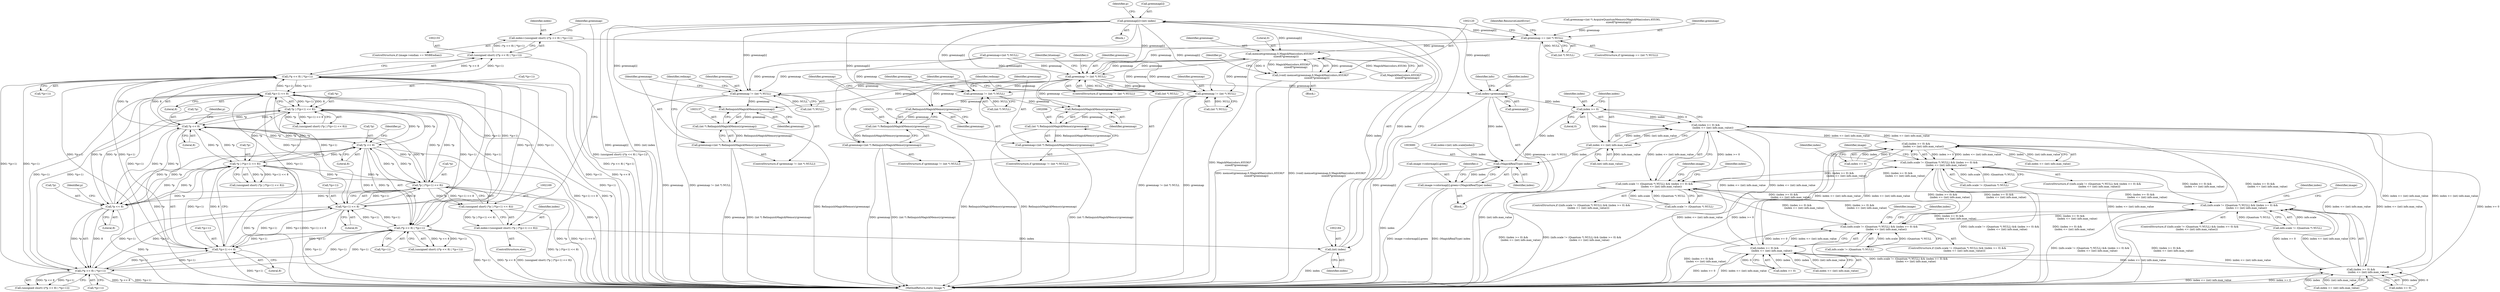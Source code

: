 digraph "0_ImageMagick_16916c8979c32765c542e216b31cee2671b7afe7@array" {
"1002179" [label="(Call,greenmap[i]=(int) index)"];
"1002183" [label="(Call,(int) index)"];
"1002152" [label="(Call,index=(unsigned short) ((*p << 8) | *(p+1)))"];
"1002154" [label="(Call,(unsigned short) ((*p << 8) | *(p+1)))"];
"1002156" [label="(Call,(*p << 8) | *(p+1))"];
"1002157" [label="(Call,*p << 8)"];
"1002032" [label="(Call,*p << 8)"];
"1002045" [label="(Call,*p | (*(p+1) << 8))"];
"1002170" [label="(Call,*p | (*(p+1) << 8))"];
"1002282" [label="(Call,*p << 8)"];
"1002295" [label="(Call,*p | (*(p+1) << 8))"];
"1002298" [label="(Call,*(p+1) << 8)"];
"1002173" [label="(Call,*(p+1) << 8)"];
"1002048" [label="(Call,*(p+1) << 8)"];
"1002281" [label="(Call,(*p << 8) | *(p+1))"];
"1002031" [label="(Call,(*p << 8) | *(p+1))"];
"1002166" [label="(Call,index=(unsigned short) (*p | (*(p+1) << 8)))"];
"1002168" [label="(Call,(unsigned short) (*p | (*(p+1) << 8)))"];
"1002088" [label="(Call,greenmap != (int *) NULL)"];
"1002097" [label="(Call,RelinquishMagickMemory(greenmap))"];
"1002095" [label="(Call,(int *) RelinquishMagickMemory(greenmap))"];
"1002093" [label="(Call,greenmap=(int *) RelinquishMagickMemory(greenmap))"];
"1002111" [label="(Call,greenmap == (int *) NULL)"];
"1002121" [label="(Call,memset(greenmap,0,MagickMax(colors,65536)*\n                sizeof(*greenmap)))"];
"1002119" [label="(Call,(void) memset(greenmap,0,MagickMax(colors,65536)*\n                sizeof(*greenmap)))"];
"1003129" [label="(Call,greenmap != (int *) NULL)"];
"1003138" [label="(Call,RelinquishMagickMemory(greenmap))"];
"1003136" [label="(Call,(int *) RelinquishMagickMemory(greenmap))"];
"1003134" [label="(Call,greenmap=(int *) RelinquishMagickMemory(greenmap))"];
"1003620" [label="(Call,greenmap != (int *) NULL)"];
"1003637" [label="(Call,index=greenmap[i])"];
"1003652" [label="(Call,index >= 0)"];
"1003651" [label="(Call,(index >= 0) &&\n                  (index <= (int) info.max_value))"];
"1003588" [label="(Call,(index >= 0) &&\n                  (index <= (int) info.max_value))"];
"1003580" [label="(Call,(info.scale != (Quantum *) NULL) && (index >= 0) &&\n                  (index <= (int) info.max_value))"];
"1003643" [label="(Call,(info.scale != (Quantum *) NULL) && (index >= 0) &&\n                  (index <= (int) info.max_value))"];
"1003706" [label="(Call,(info.scale != (Quantum *) NULL) && (index >= 0) &&\n                  (index <= (int) info.max_value))"];
"1003769" [label="(Call,(info.scale != (Quantum *) NULL) && (index >= 0) &&\n                  (index <= (int) info.max_value))"];
"1003714" [label="(Call,(index >= 0) &&\n                  (index <= (int) info.max_value))"];
"1003777" [label="(Call,(index >= 0) &&\n                  (index <= (int) info.max_value))"];
"1003655" [label="(Call,index <= (int) info.max_value)"];
"1003679" [label="(Call,(MagickRealType) index)"];
"1003671" [label="(Call,image->colormap[i].green=(MagickRealType) index)"];
"1004523" [label="(Call,greenmap != (int *) NULL)"];
"1004532" [label="(Call,RelinquishMagickMemory(greenmap))"];
"1004530" [label="(Call,(int *) RelinquishMagickMemory(greenmap))"];
"1004528" [label="(Call,greenmap=(int *) RelinquishMagickMemory(greenmap))"];
"1003639" [label="(Call,greenmap[i])"];
"1002031" [label="(Call,(*p << 8) | *(p+1))"];
"1002173" [label="(Call,*(p+1) << 8)"];
"1003637" [label="(Call,index=greenmap[i])"];
"1003768" [label="(ControlStructure,if ((info.scale != (Quantum *) NULL) && (index >= 0) &&\n                  (index <= (int) info.max_value)))"];
"1002046" [label="(Call,*p)"];
"1002158" [label="(Call,*p)"];
"1003715" [label="(Call,index >= 0)"];
"1002167" [label="(Identifier,index)"];
"1002048" [label="(Call,*(p+1) << 8)"];
"1003738" [label="(Identifier,image)"];
"1002094" [label="(Identifier,greenmap)"];
"1003621" [label="(Identifier,greenmap)"];
"1002090" [label="(Call,(int *) NULL)"];
"1002032" [label="(Call,*p << 8)"];
"1002066" [label="(Block,)"];
"1003652" [label="(Call,index >= 0)"];
"1004530" [label="(Call,(int *) RelinquishMagickMemory(greenmap))"];
"1002179" [label="(Call,greenmap[i]=(int) index)"];
"1002170" [label="(Call,*p | (*(p+1) << 8))"];
"1002119" [label="(Call,(void) memset(greenmap,0,MagickMax(colors,65536)*\n                sizeof(*greenmap)))"];
"1003679" [label="(Call,(MagickRealType) index)"];
"1003675" [label="(Identifier,image)"];
"1002288" [label="(Identifier,p)"];
"1004524" [label="(Identifier,greenmap)"];
"1002087" [label="(ControlStructure,if (greenmap != (int *) NULL))"];
"1003135" [label="(Identifier,greenmap)"];
"1003139" [label="(Identifier,greenmap)"];
"1002132" [label="(Identifier,p)"];
"1004528" [label="(Call,greenmap=(int *) RelinquishMagickMemory(greenmap))"];
"1002187" [label="(Identifier,p)"];
"1003622" [label="(Call,(int *) NULL)"];
"1003726" [label="(Identifier,index)"];
"1003619" [label="(ControlStructure,if (greenmap != (int *) NULL))"];
"1003707" [label="(Call,info.scale != (Quantum *) NULL)"];
"1003581" [label="(Call,info.scale != (Quantum *) NULL)"];
"1004532" [label="(Call,RelinquishMagickMemory(greenmap))"];
"1002153" [label="(Identifier,index)"];
"1003600" [label="(Identifier,index)"];
"1003714" [label="(Call,(index >= 0) &&\n                  (index <= (int) info.max_value))"];
"1002157" [label="(Call,*p << 8)"];
"1002045" [label="(Call,*p | (*(p+1) << 8))"];
"1002099" [label="(Call,greenmap=(int *) AcquireQuantumMemory(MagickMax(colors,65536),\n                sizeof(*greenmap)))"];
"1002296" [label="(Call,*p)"];
"1003672" [label="(Call,image->colormap[i].green)"];
"1002283" [label="(Call,*p)"];
"1002088" [label="(Call,greenmap != (int *) NULL)"];
"1002029" [label="(Call,(unsigned short) ((*p << 8) | *(p+1)))"];
"1002123" [label="(Literal,0)"];
"1003627" [label="(Identifier,i)"];
"1003671" [label="(Call,image->colormap[i].green=(MagickRealType) index)"];
"1002293" [label="(Call,(unsigned short) (*p | (*(p+1) << 8)))"];
"1002121" [label="(Call,memset(greenmap,0,MagickMax(colors,65536)*\n                sizeof(*greenmap)))"];
"1003130" [label="(Identifier,greenmap)"];
"1002185" [label="(Identifier,index)"];
"1002285" [label="(Literal,8)"];
"1003589" [label="(Call,index >= 0)"];
"1003663" [label="(Identifier,index)"];
"1003801" [label="(Identifier,image)"];
"1003646" [label="(Identifier,info)"];
"1002156" [label="(Call,(*p << 8) | *(p+1))"];
"1003579" [label="(ControlStructure,if ((info.scale != (Quantum *) NULL) && (index >= 0) &&\n                  (index <= (int) info.max_value)))"];
"1004522" [label="(ControlStructure,if (greenmap != (int *) NULL))"];
"1003142" [label="(Identifier,redmap)"];
"1002053" [label="(Literal,8)"];
"1002154" [label="(Call,(unsigned short) ((*p << 8) | *(p+1)))"];
"1003592" [label="(Call,index <= (int) info.max_value)"];
"1003128" [label="(ControlStructure,if (greenmap != (int *) NULL))"];
"1002146" [label="(ControlStructure,if (image->endian == MSBEndian))"];
"1002122" [label="(Identifier,greenmap)"];
"1002033" [label="(Call,*p)"];
"1002165" [label="(ControlStructure,else)"];
"1003138" [label="(Call,RelinquishMagickMemory(greenmap))"];
"1003134" [label="(Call,greenmap=(int *) RelinquishMagickMemory(greenmap))"];
"1002183" [label="(Call,(int) index)"];
"1002295" [label="(Call,*p | (*(p+1) << 8))"];
"1002168" [label="(Call,(unsigned short) (*p | (*(p+1) << 8)))"];
"1003681" [label="(Identifier,index)"];
"1002097" [label="(Call,RelinquishMagickMemory(greenmap))"];
"1003657" [label="(Call,(int) info.max_value)"];
"1002178" [label="(Literal,8)"];
"1002161" [label="(Call,*(p+1))"];
"1003789" [label="(Identifier,index)"];
"1003638" [label="(Identifier,index)"];
"1003642" [label="(ControlStructure,if ((info.scale != (Quantum *) NULL) && (index >= 0) &&\n                  (index <= (int) info.max_value)))"];
"1003781" [label="(Call,index <= (int) info.max_value)"];
"1002095" [label="(Call,(int *) RelinquishMagickMemory(greenmap))"];
"1003654" [label="(Literal,0)"];
"1003651" [label="(Call,(index >= 0) &&\n                  (index <= (int) info.max_value))"];
"1002036" [label="(Call,*(p+1))"];
"1002093" [label="(Call,greenmap=(int *) RelinquishMagickMemory(greenmap))"];
"1002035" [label="(Literal,8)"];
"1000538" [label="(Call,greenmap=(int *) NULL)"];
"1002145" [label="(Block,)"];
"1003131" [label="(Call,(int *) NULL)"];
"1002152" [label="(Call,index=(unsigned short) ((*p << 8) | *(p+1)))"];
"1003706" [label="(Call,(info.scale != (Quantum *) NULL) && (index >= 0) &&\n                  (index <= (int) info.max_value))"];
"1002303" [label="(Literal,8)"];
"1002298" [label="(Call,*(p+1) << 8)"];
"1002279" [label="(Call,(unsigned short) ((*p << 8) | *(p+1)))"];
"1003705" [label="(ControlStructure,if ((info.scale != (Quantum *) NULL) && (index >= 0) &&\n                  (index <= (int) info.max_value)))"];
"1002181" [label="(Identifier,greenmap)"];
"1002043" [label="(Call,(unsigned short) (*p | (*(p+1) << 8)))"];
"1003777" [label="(Call,(index >= 0) &&\n                  (index <= (int) info.max_value))"];
"1002286" [label="(Call,*(p+1))"];
"1002174" [label="(Call,*(p+1))"];
"1003636" [label="(Block,)"];
"1002100" [label="(Identifier,greenmap)"];
"1002110" [label="(ControlStructure,if (greenmap == (int *) NULL))"];
"1002163" [label="(Identifier,p)"];
"1003643" [label="(Call,(info.scale != (Quantum *) NULL) && (index >= 0) &&\n                  (index <= (int) info.max_value))"];
"1003580" [label="(Call,(info.scale != (Quantum *) NULL) && (index >= 0) &&\n                  (index <= (int) info.max_value))"];
"1002098" [label="(Identifier,greenmap)"];
"1002112" [label="(Identifier,greenmap)"];
"1003655" [label="(Call,index <= (int) info.max_value)"];
"1003769" [label="(Call,(info.scale != (Quantum *) NULL) && (index >= 0) &&\n                  (index <= (int) info.max_value))"];
"1003778" [label="(Call,index >= 0)"];
"1003656" [label="(Identifier,index)"];
"1004523" [label="(Call,greenmap != (int *) NULL)"];
"1002166" [label="(Call,index=(unsigned short) (*p | (*(p+1) << 8)))"];
"1003662" [label="(Call,index=(int) info.scale[index])"];
"1002111" [label="(Call,greenmap == (int *) NULL)"];
"1002049" [label="(Call,*(p+1))"];
"1003684" [label="(Identifier,bluemap)"];
"1004533" [label="(Identifier,greenmap)"];
"1003635" [label="(Identifier,i)"];
"1003129" [label="(Call,greenmap != (int *) NULL)"];
"1002038" [label="(Identifier,p)"];
"1002124" [label="(Call,MagickMax(colors,65536)*\n                sizeof(*greenmap))"];
"1004525" [label="(Call,(int *) NULL)"];
"1002117" [label="(Identifier,ResourceLimitError)"];
"1002281" [label="(Call,(*p << 8) | *(p+1))"];
"1004529" [label="(Identifier,greenmap)"];
"1003612" [label="(Identifier,image)"];
"1002160" [label="(Literal,8)"];
"1002171" [label="(Call,*p)"];
"1004568" [label="(MethodReturn,static Image *)"];
"1002180" [label="(Call,greenmap[i])"];
"1003136" [label="(Call,(int *) RelinquishMagickMemory(greenmap))"];
"1002089" [label="(Identifier,greenmap)"];
"1002113" [label="(Call,(int *) NULL)"];
"1002299" [label="(Call,*(p+1))"];
"1002282" [label="(Call,*p << 8)"];
"1003644" [label="(Call,info.scale != (Quantum *) NULL)"];
"1003653" [label="(Identifier,index)"];
"1003588" [label="(Call,(index >= 0) &&\n                  (index <= (int) info.max_value))"];
"1003718" [label="(Call,index <= (int) info.max_value)"];
"1004536" [label="(Identifier,redmap)"];
"1003620" [label="(Call,greenmap != (int *) NULL)"];
"1003770" [label="(Call,info.scale != (Quantum *) NULL)"];
"1002179" -> "1002145"  [label="AST: "];
"1002179" -> "1002183"  [label="CFG: "];
"1002180" -> "1002179"  [label="AST: "];
"1002183" -> "1002179"  [label="AST: "];
"1002187" -> "1002179"  [label="CFG: "];
"1002179" -> "1004568"  [label="DDG: (int) index"];
"1002179" -> "1004568"  [label="DDG: greenmap[i]"];
"1002179" -> "1002088"  [label="DDG: greenmap[i]"];
"1002179" -> "1002097"  [label="DDG: greenmap[i]"];
"1002179" -> "1002111"  [label="DDG: greenmap[i]"];
"1002179" -> "1002121"  [label="DDG: greenmap[i]"];
"1002183" -> "1002179"  [label="DDG: index"];
"1002179" -> "1003129"  [label="DDG: greenmap[i]"];
"1002179" -> "1003138"  [label="DDG: greenmap[i]"];
"1002179" -> "1003620"  [label="DDG: greenmap[i]"];
"1002179" -> "1003637"  [label="DDG: greenmap[i]"];
"1002179" -> "1004523"  [label="DDG: greenmap[i]"];
"1002179" -> "1004532"  [label="DDG: greenmap[i]"];
"1002183" -> "1002185"  [label="CFG: "];
"1002184" -> "1002183"  [label="AST: "];
"1002185" -> "1002183"  [label="AST: "];
"1002183" -> "1004568"  [label="DDG: index"];
"1002152" -> "1002183"  [label="DDG: index"];
"1002166" -> "1002183"  [label="DDG: index"];
"1002152" -> "1002146"  [label="AST: "];
"1002152" -> "1002154"  [label="CFG: "];
"1002153" -> "1002152"  [label="AST: "];
"1002154" -> "1002152"  [label="AST: "];
"1002181" -> "1002152"  [label="CFG: "];
"1002152" -> "1004568"  [label="DDG: (unsigned short) ((*p << 8) | *(p+1))"];
"1002154" -> "1002152"  [label="DDG: (*p << 8) | *(p+1)"];
"1002154" -> "1002156"  [label="CFG: "];
"1002155" -> "1002154"  [label="AST: "];
"1002156" -> "1002154"  [label="AST: "];
"1002154" -> "1004568"  [label="DDG: (*p << 8) | *(p+1)"];
"1002156" -> "1002154"  [label="DDG: *p << 8"];
"1002156" -> "1002154"  [label="DDG: *(p+1)"];
"1002156" -> "1002161"  [label="CFG: "];
"1002157" -> "1002156"  [label="AST: "];
"1002161" -> "1002156"  [label="AST: "];
"1002156" -> "1004568"  [label="DDG: *p << 8"];
"1002156" -> "1004568"  [label="DDG: *(p+1)"];
"1002156" -> "1002031"  [label="DDG: *(p+1)"];
"1002156" -> "1002048"  [label="DDG: *(p+1)"];
"1002157" -> "1002156"  [label="DDG: *p"];
"1002157" -> "1002156"  [label="DDG: 8"];
"1002173" -> "1002156"  [label="DDG: *(p+1)"];
"1002048" -> "1002156"  [label="DDG: *(p+1)"];
"1002281" -> "1002156"  [label="DDG: *(p+1)"];
"1002031" -> "1002156"  [label="DDG: *(p+1)"];
"1002298" -> "1002156"  [label="DDG: *(p+1)"];
"1002156" -> "1002173"  [label="DDG: *(p+1)"];
"1002156" -> "1002281"  [label="DDG: *(p+1)"];
"1002156" -> "1002298"  [label="DDG: *(p+1)"];
"1002157" -> "1002160"  [label="CFG: "];
"1002158" -> "1002157"  [label="AST: "];
"1002160" -> "1002157"  [label="AST: "];
"1002163" -> "1002157"  [label="CFG: "];
"1002157" -> "1004568"  [label="DDG: *p"];
"1002157" -> "1002032"  [label="DDG: *p"];
"1002157" -> "1002045"  [label="DDG: *p"];
"1002032" -> "1002157"  [label="DDG: *p"];
"1002045" -> "1002157"  [label="DDG: *p"];
"1002170" -> "1002157"  [label="DDG: *p"];
"1002282" -> "1002157"  [label="DDG: *p"];
"1002295" -> "1002157"  [label="DDG: *p"];
"1002157" -> "1002170"  [label="DDG: *p"];
"1002157" -> "1002282"  [label="DDG: *p"];
"1002157" -> "1002295"  [label="DDG: *p"];
"1002032" -> "1002031"  [label="AST: "];
"1002032" -> "1002035"  [label="CFG: "];
"1002033" -> "1002032"  [label="AST: "];
"1002035" -> "1002032"  [label="AST: "];
"1002038" -> "1002032"  [label="CFG: "];
"1002032" -> "1004568"  [label="DDG: *p"];
"1002032" -> "1002031"  [label="DDG: *p"];
"1002032" -> "1002031"  [label="DDG: 8"];
"1002045" -> "1002032"  [label="DDG: *p"];
"1002170" -> "1002032"  [label="DDG: *p"];
"1002282" -> "1002032"  [label="DDG: *p"];
"1002295" -> "1002032"  [label="DDG: *p"];
"1002032" -> "1002045"  [label="DDG: *p"];
"1002032" -> "1002170"  [label="DDG: *p"];
"1002032" -> "1002282"  [label="DDG: *p"];
"1002032" -> "1002295"  [label="DDG: *p"];
"1002045" -> "1002043"  [label="AST: "];
"1002045" -> "1002048"  [label="CFG: "];
"1002046" -> "1002045"  [label="AST: "];
"1002048" -> "1002045"  [label="AST: "];
"1002043" -> "1002045"  [label="CFG: "];
"1002045" -> "1004568"  [label="DDG: *p"];
"1002045" -> "1004568"  [label="DDG: *(p+1) << 8"];
"1002045" -> "1002043"  [label="DDG: *p"];
"1002045" -> "1002043"  [label="DDG: *(p+1) << 8"];
"1002170" -> "1002045"  [label="DDG: *p"];
"1002282" -> "1002045"  [label="DDG: *p"];
"1002295" -> "1002045"  [label="DDG: *p"];
"1002048" -> "1002045"  [label="DDG: *(p+1)"];
"1002048" -> "1002045"  [label="DDG: 8"];
"1002045" -> "1002170"  [label="DDG: *p"];
"1002045" -> "1002282"  [label="DDG: *p"];
"1002045" -> "1002295"  [label="DDG: *p"];
"1002170" -> "1002168"  [label="AST: "];
"1002170" -> "1002173"  [label="CFG: "];
"1002171" -> "1002170"  [label="AST: "];
"1002173" -> "1002170"  [label="AST: "];
"1002168" -> "1002170"  [label="CFG: "];
"1002170" -> "1004568"  [label="DDG: *p"];
"1002170" -> "1004568"  [label="DDG: *(p+1) << 8"];
"1002170" -> "1002168"  [label="DDG: *p"];
"1002170" -> "1002168"  [label="DDG: *(p+1) << 8"];
"1002282" -> "1002170"  [label="DDG: *p"];
"1002295" -> "1002170"  [label="DDG: *p"];
"1002173" -> "1002170"  [label="DDG: *(p+1)"];
"1002173" -> "1002170"  [label="DDG: 8"];
"1002170" -> "1002282"  [label="DDG: *p"];
"1002170" -> "1002295"  [label="DDG: *p"];
"1002282" -> "1002281"  [label="AST: "];
"1002282" -> "1002285"  [label="CFG: "];
"1002283" -> "1002282"  [label="AST: "];
"1002285" -> "1002282"  [label="AST: "];
"1002288" -> "1002282"  [label="CFG: "];
"1002282" -> "1004568"  [label="DDG: *p"];
"1002282" -> "1002281"  [label="DDG: *p"];
"1002282" -> "1002281"  [label="DDG: 8"];
"1002295" -> "1002282"  [label="DDG: *p"];
"1002282" -> "1002295"  [label="DDG: *p"];
"1002295" -> "1002293"  [label="AST: "];
"1002295" -> "1002298"  [label="CFG: "];
"1002296" -> "1002295"  [label="AST: "];
"1002298" -> "1002295"  [label="AST: "];
"1002293" -> "1002295"  [label="CFG: "];
"1002295" -> "1004568"  [label="DDG: *(p+1) << 8"];
"1002295" -> "1004568"  [label="DDG: *p"];
"1002295" -> "1002293"  [label="DDG: *p"];
"1002295" -> "1002293"  [label="DDG: *(p+1) << 8"];
"1002298" -> "1002295"  [label="DDG: *(p+1)"];
"1002298" -> "1002295"  [label="DDG: 8"];
"1002298" -> "1002303"  [label="CFG: "];
"1002299" -> "1002298"  [label="AST: "];
"1002303" -> "1002298"  [label="AST: "];
"1002298" -> "1004568"  [label="DDG: *(p+1)"];
"1002298" -> "1002031"  [label="DDG: *(p+1)"];
"1002298" -> "1002048"  [label="DDG: *(p+1)"];
"1002298" -> "1002173"  [label="DDG: *(p+1)"];
"1002298" -> "1002281"  [label="DDG: *(p+1)"];
"1002173" -> "1002298"  [label="DDG: *(p+1)"];
"1002048" -> "1002298"  [label="DDG: *(p+1)"];
"1002281" -> "1002298"  [label="DDG: *(p+1)"];
"1002031" -> "1002298"  [label="DDG: *(p+1)"];
"1002173" -> "1002178"  [label="CFG: "];
"1002174" -> "1002173"  [label="AST: "];
"1002178" -> "1002173"  [label="AST: "];
"1002173" -> "1004568"  [label="DDG: *(p+1)"];
"1002173" -> "1002031"  [label="DDG: *(p+1)"];
"1002173" -> "1002048"  [label="DDG: *(p+1)"];
"1002048" -> "1002173"  [label="DDG: *(p+1)"];
"1002281" -> "1002173"  [label="DDG: *(p+1)"];
"1002031" -> "1002173"  [label="DDG: *(p+1)"];
"1002173" -> "1002281"  [label="DDG: *(p+1)"];
"1002048" -> "1002053"  [label="CFG: "];
"1002049" -> "1002048"  [label="AST: "];
"1002053" -> "1002048"  [label="AST: "];
"1002048" -> "1004568"  [label="DDG: *(p+1)"];
"1002048" -> "1002031"  [label="DDG: *(p+1)"];
"1002281" -> "1002048"  [label="DDG: *(p+1)"];
"1002031" -> "1002048"  [label="DDG: *(p+1)"];
"1002048" -> "1002281"  [label="DDG: *(p+1)"];
"1002281" -> "1002279"  [label="AST: "];
"1002281" -> "1002286"  [label="CFG: "];
"1002286" -> "1002281"  [label="AST: "];
"1002279" -> "1002281"  [label="CFG: "];
"1002281" -> "1004568"  [label="DDG: *(p+1)"];
"1002281" -> "1004568"  [label="DDG: *p << 8"];
"1002281" -> "1002031"  [label="DDG: *(p+1)"];
"1002281" -> "1002279"  [label="DDG: *p << 8"];
"1002281" -> "1002279"  [label="DDG: *(p+1)"];
"1002031" -> "1002281"  [label="DDG: *(p+1)"];
"1002031" -> "1002029"  [label="AST: "];
"1002031" -> "1002036"  [label="CFG: "];
"1002036" -> "1002031"  [label="AST: "];
"1002029" -> "1002031"  [label="CFG: "];
"1002031" -> "1004568"  [label="DDG: *p << 8"];
"1002031" -> "1004568"  [label="DDG: *(p+1)"];
"1002031" -> "1002029"  [label="DDG: *p << 8"];
"1002031" -> "1002029"  [label="DDG: *(p+1)"];
"1002166" -> "1002165"  [label="AST: "];
"1002166" -> "1002168"  [label="CFG: "];
"1002167" -> "1002166"  [label="AST: "];
"1002168" -> "1002166"  [label="AST: "];
"1002181" -> "1002166"  [label="CFG: "];
"1002166" -> "1004568"  [label="DDG: (unsigned short) (*p | (*(p+1) << 8))"];
"1002168" -> "1002166"  [label="DDG: *p | (*(p+1) << 8)"];
"1002169" -> "1002168"  [label="AST: "];
"1002168" -> "1004568"  [label="DDG: *p | (*(p+1) << 8)"];
"1002088" -> "1002087"  [label="AST: "];
"1002088" -> "1002090"  [label="CFG: "];
"1002089" -> "1002088"  [label="AST: "];
"1002090" -> "1002088"  [label="AST: "];
"1002094" -> "1002088"  [label="CFG: "];
"1002100" -> "1002088"  [label="CFG: "];
"1000538" -> "1002088"  [label="DDG: greenmap"];
"1002121" -> "1002088"  [label="DDG: greenmap"];
"1003620" -> "1002088"  [label="DDG: greenmap"];
"1002090" -> "1002088"  [label="DDG: NULL"];
"1002088" -> "1002097"  [label="DDG: greenmap"];
"1002097" -> "1002095"  [label="AST: "];
"1002097" -> "1002098"  [label="CFG: "];
"1002098" -> "1002097"  [label="AST: "];
"1002095" -> "1002097"  [label="CFG: "];
"1002097" -> "1002095"  [label="DDG: greenmap"];
"1003620" -> "1002097"  [label="DDG: greenmap"];
"1002095" -> "1002093"  [label="AST: "];
"1002096" -> "1002095"  [label="AST: "];
"1002093" -> "1002095"  [label="CFG: "];
"1002095" -> "1004568"  [label="DDG: RelinquishMagickMemory(greenmap)"];
"1002095" -> "1002093"  [label="DDG: RelinquishMagickMemory(greenmap)"];
"1002093" -> "1002087"  [label="AST: "];
"1002094" -> "1002093"  [label="AST: "];
"1002100" -> "1002093"  [label="CFG: "];
"1002093" -> "1004568"  [label="DDG: (int *) RelinquishMagickMemory(greenmap)"];
"1002111" -> "1002110"  [label="AST: "];
"1002111" -> "1002113"  [label="CFG: "];
"1002112" -> "1002111"  [label="AST: "];
"1002113" -> "1002111"  [label="AST: "];
"1002117" -> "1002111"  [label="CFG: "];
"1002120" -> "1002111"  [label="CFG: "];
"1002111" -> "1004568"  [label="DDG: greenmap == (int *) NULL"];
"1002099" -> "1002111"  [label="DDG: greenmap"];
"1003620" -> "1002111"  [label="DDG: greenmap"];
"1002113" -> "1002111"  [label="DDG: NULL"];
"1002111" -> "1002121"  [label="DDG: greenmap"];
"1002121" -> "1002119"  [label="AST: "];
"1002121" -> "1002124"  [label="CFG: "];
"1002122" -> "1002121"  [label="AST: "];
"1002123" -> "1002121"  [label="AST: "];
"1002124" -> "1002121"  [label="AST: "];
"1002119" -> "1002121"  [label="CFG: "];
"1002121" -> "1004568"  [label="DDG: MagickMax(colors,65536)*\n                sizeof(*greenmap)"];
"1002121" -> "1002119"  [label="DDG: greenmap"];
"1002121" -> "1002119"  [label="DDG: 0"];
"1002121" -> "1002119"  [label="DDG: MagickMax(colors,65536)*\n                sizeof(*greenmap)"];
"1003620" -> "1002121"  [label="DDG: greenmap"];
"1002124" -> "1002121"  [label="DDG: MagickMax(colors,65536)"];
"1002121" -> "1003129"  [label="DDG: greenmap"];
"1002121" -> "1003620"  [label="DDG: greenmap"];
"1002121" -> "1004523"  [label="DDG: greenmap"];
"1002119" -> "1002066"  [label="AST: "];
"1002120" -> "1002119"  [label="AST: "];
"1002132" -> "1002119"  [label="CFG: "];
"1002119" -> "1004568"  [label="DDG: memset(greenmap,0,MagickMax(colors,65536)*\n                sizeof(*greenmap))"];
"1002119" -> "1004568"  [label="DDG: (void) memset(greenmap,0,MagickMax(colors,65536)*\n                sizeof(*greenmap))"];
"1003129" -> "1003128"  [label="AST: "];
"1003129" -> "1003131"  [label="CFG: "];
"1003130" -> "1003129"  [label="AST: "];
"1003131" -> "1003129"  [label="AST: "];
"1003135" -> "1003129"  [label="CFG: "];
"1003142" -> "1003129"  [label="CFG: "];
"1003129" -> "1004568"  [label="DDG: greenmap"];
"1003129" -> "1004568"  [label="DDG: greenmap != (int *) NULL"];
"1000538" -> "1003129"  [label="DDG: greenmap"];
"1003620" -> "1003129"  [label="DDG: greenmap"];
"1003131" -> "1003129"  [label="DDG: NULL"];
"1003129" -> "1003138"  [label="DDG: greenmap"];
"1003138" -> "1003136"  [label="AST: "];
"1003138" -> "1003139"  [label="CFG: "];
"1003139" -> "1003138"  [label="AST: "];
"1003136" -> "1003138"  [label="CFG: "];
"1003138" -> "1003136"  [label="DDG: greenmap"];
"1003620" -> "1003138"  [label="DDG: greenmap"];
"1003136" -> "1003134"  [label="AST: "];
"1003137" -> "1003136"  [label="AST: "];
"1003134" -> "1003136"  [label="CFG: "];
"1003136" -> "1004568"  [label="DDG: RelinquishMagickMemory(greenmap)"];
"1003136" -> "1003134"  [label="DDG: RelinquishMagickMemory(greenmap)"];
"1003134" -> "1003128"  [label="AST: "];
"1003135" -> "1003134"  [label="AST: "];
"1003142" -> "1003134"  [label="CFG: "];
"1003134" -> "1004568"  [label="DDG: (int *) RelinquishMagickMemory(greenmap)"];
"1003134" -> "1004568"  [label="DDG: greenmap"];
"1003620" -> "1003619"  [label="AST: "];
"1003620" -> "1003622"  [label="CFG: "];
"1003621" -> "1003620"  [label="AST: "];
"1003622" -> "1003620"  [label="AST: "];
"1003627" -> "1003620"  [label="CFG: "];
"1003684" -> "1003620"  [label="CFG: "];
"1000538" -> "1003620"  [label="DDG: greenmap"];
"1003622" -> "1003620"  [label="DDG: NULL"];
"1003620" -> "1003637"  [label="DDG: greenmap"];
"1003620" -> "1004523"  [label="DDG: greenmap"];
"1003620" -> "1004532"  [label="DDG: greenmap"];
"1003637" -> "1003636"  [label="AST: "];
"1003637" -> "1003639"  [label="CFG: "];
"1003638" -> "1003637"  [label="AST: "];
"1003639" -> "1003637"  [label="AST: "];
"1003646" -> "1003637"  [label="CFG: "];
"1003637" -> "1004568"  [label="DDG: greenmap[i]"];
"1003637" -> "1003652"  [label="DDG: index"];
"1003637" -> "1003679"  [label="DDG: index"];
"1003652" -> "1003651"  [label="AST: "];
"1003652" -> "1003654"  [label="CFG: "];
"1003653" -> "1003652"  [label="AST: "];
"1003654" -> "1003652"  [label="AST: "];
"1003656" -> "1003652"  [label="CFG: "];
"1003651" -> "1003652"  [label="CFG: "];
"1003652" -> "1003651"  [label="DDG: index"];
"1003652" -> "1003651"  [label="DDG: 0"];
"1003652" -> "1003655"  [label="DDG: index"];
"1003652" -> "1003679"  [label="DDG: index"];
"1003651" -> "1003643"  [label="AST: "];
"1003651" -> "1003655"  [label="CFG: "];
"1003655" -> "1003651"  [label="AST: "];
"1003643" -> "1003651"  [label="CFG: "];
"1003651" -> "1004568"  [label="DDG: index >= 0"];
"1003651" -> "1004568"  [label="DDG: index <= (int) info.max_value"];
"1003651" -> "1003588"  [label="DDG: index <= (int) info.max_value"];
"1003651" -> "1003643"  [label="DDG: index >= 0"];
"1003651" -> "1003643"  [label="DDG: index <= (int) info.max_value"];
"1003655" -> "1003651"  [label="DDG: index"];
"1003655" -> "1003651"  [label="DDG: (int) info.max_value"];
"1003588" -> "1003651"  [label="DDG: index <= (int) info.max_value"];
"1003777" -> "1003651"  [label="DDG: index <= (int) info.max_value"];
"1003714" -> "1003651"  [label="DDG: index <= (int) info.max_value"];
"1003651" -> "1003714"  [label="DDG: index <= (int) info.max_value"];
"1003651" -> "1003777"  [label="DDG: index <= (int) info.max_value"];
"1003588" -> "1003580"  [label="AST: "];
"1003588" -> "1003589"  [label="CFG: "];
"1003588" -> "1003592"  [label="CFG: "];
"1003589" -> "1003588"  [label="AST: "];
"1003592" -> "1003588"  [label="AST: "];
"1003580" -> "1003588"  [label="CFG: "];
"1003588" -> "1004568"  [label="DDG: index >= 0"];
"1003588" -> "1004568"  [label="DDG: index <= (int) info.max_value"];
"1003588" -> "1003580"  [label="DDG: index >= 0"];
"1003588" -> "1003580"  [label="DDG: index <= (int) info.max_value"];
"1003589" -> "1003588"  [label="DDG: index"];
"1003589" -> "1003588"  [label="DDG: 0"];
"1003777" -> "1003588"  [label="DDG: index <= (int) info.max_value"];
"1003714" -> "1003588"  [label="DDG: index <= (int) info.max_value"];
"1003592" -> "1003588"  [label="DDG: index"];
"1003592" -> "1003588"  [label="DDG: (int) info.max_value"];
"1003588" -> "1003714"  [label="DDG: index <= (int) info.max_value"];
"1003588" -> "1003777"  [label="DDG: index <= (int) info.max_value"];
"1003580" -> "1003579"  [label="AST: "];
"1003580" -> "1003581"  [label="CFG: "];
"1003581" -> "1003580"  [label="AST: "];
"1003600" -> "1003580"  [label="CFG: "];
"1003612" -> "1003580"  [label="CFG: "];
"1003580" -> "1004568"  [label="DDG: (index >= 0) &&\n                  (index <= (int) info.max_value)"];
"1003580" -> "1004568"  [label="DDG: (info.scale != (Quantum *) NULL) && (index >= 0) &&\n                  (index <= (int) info.max_value)"];
"1003581" -> "1003580"  [label="DDG: info.scale"];
"1003581" -> "1003580"  [label="DDG: (Quantum *) NULL"];
"1003706" -> "1003580"  [label="DDG: (index >= 0) &&\n                  (index <= (int) info.max_value)"];
"1003769" -> "1003580"  [label="DDG: (index >= 0) &&\n                  (index <= (int) info.max_value)"];
"1003643" -> "1003580"  [label="DDG: (index >= 0) &&\n                  (index <= (int) info.max_value)"];
"1003580" -> "1003643"  [label="DDG: (index >= 0) &&\n                  (index <= (int) info.max_value)"];
"1003580" -> "1003706"  [label="DDG: (index >= 0) &&\n                  (index <= (int) info.max_value)"];
"1003580" -> "1003769"  [label="DDG: (index >= 0) &&\n                  (index <= (int) info.max_value)"];
"1003643" -> "1003642"  [label="AST: "];
"1003643" -> "1003644"  [label="CFG: "];
"1003644" -> "1003643"  [label="AST: "];
"1003663" -> "1003643"  [label="CFG: "];
"1003675" -> "1003643"  [label="CFG: "];
"1003643" -> "1004568"  [label="DDG: (info.scale != (Quantum *) NULL) && (index >= 0) &&\n                  (index <= (int) info.max_value)"];
"1003643" -> "1004568"  [label="DDG: (index >= 0) &&\n                  (index <= (int) info.max_value)"];
"1003644" -> "1003643"  [label="DDG: info.scale"];
"1003644" -> "1003643"  [label="DDG: (Quantum *) NULL"];
"1003706" -> "1003643"  [label="DDG: (index >= 0) &&\n                  (index <= (int) info.max_value)"];
"1003769" -> "1003643"  [label="DDG: (index >= 0) &&\n                  (index <= (int) info.max_value)"];
"1003643" -> "1003706"  [label="DDG: (index >= 0) &&\n                  (index <= (int) info.max_value)"];
"1003643" -> "1003769"  [label="DDG: (index >= 0) &&\n                  (index <= (int) info.max_value)"];
"1003706" -> "1003705"  [label="AST: "];
"1003706" -> "1003707"  [label="CFG: "];
"1003706" -> "1003714"  [label="CFG: "];
"1003707" -> "1003706"  [label="AST: "];
"1003714" -> "1003706"  [label="AST: "];
"1003726" -> "1003706"  [label="CFG: "];
"1003738" -> "1003706"  [label="CFG: "];
"1003706" -> "1004568"  [label="DDG: (index >= 0) &&\n                  (index <= (int) info.max_value)"];
"1003706" -> "1004568"  [label="DDG: (info.scale != (Quantum *) NULL) && (index >= 0) &&\n                  (index <= (int) info.max_value)"];
"1003707" -> "1003706"  [label="DDG: info.scale"];
"1003707" -> "1003706"  [label="DDG: (Quantum *) NULL"];
"1003714" -> "1003706"  [label="DDG: index >= 0"];
"1003714" -> "1003706"  [label="DDG: index <= (int) info.max_value"];
"1003769" -> "1003706"  [label="DDG: (index >= 0) &&\n                  (index <= (int) info.max_value)"];
"1003706" -> "1003769"  [label="DDG: (index >= 0) &&\n                  (index <= (int) info.max_value)"];
"1003769" -> "1003768"  [label="AST: "];
"1003769" -> "1003770"  [label="CFG: "];
"1003769" -> "1003777"  [label="CFG: "];
"1003770" -> "1003769"  [label="AST: "];
"1003777" -> "1003769"  [label="AST: "];
"1003789" -> "1003769"  [label="CFG: "];
"1003801" -> "1003769"  [label="CFG: "];
"1003769" -> "1004568"  [label="DDG: (info.scale != (Quantum *) NULL) && (index >= 0) &&\n                  (index <= (int) info.max_value)"];
"1003769" -> "1004568"  [label="DDG: (index >= 0) &&\n                  (index <= (int) info.max_value)"];
"1003770" -> "1003769"  [label="DDG: info.scale"];
"1003770" -> "1003769"  [label="DDG: (Quantum *) NULL"];
"1003777" -> "1003769"  [label="DDG: index >= 0"];
"1003777" -> "1003769"  [label="DDG: index <= (int) info.max_value"];
"1003714" -> "1003715"  [label="CFG: "];
"1003714" -> "1003718"  [label="CFG: "];
"1003715" -> "1003714"  [label="AST: "];
"1003718" -> "1003714"  [label="AST: "];
"1003714" -> "1004568"  [label="DDG: index <= (int) info.max_value"];
"1003714" -> "1004568"  [label="DDG: index >= 0"];
"1003715" -> "1003714"  [label="DDG: index"];
"1003715" -> "1003714"  [label="DDG: 0"];
"1003777" -> "1003714"  [label="DDG: index <= (int) info.max_value"];
"1003718" -> "1003714"  [label="DDG: index"];
"1003718" -> "1003714"  [label="DDG: (int) info.max_value"];
"1003714" -> "1003777"  [label="DDG: index <= (int) info.max_value"];
"1003777" -> "1003778"  [label="CFG: "];
"1003777" -> "1003781"  [label="CFG: "];
"1003778" -> "1003777"  [label="AST: "];
"1003781" -> "1003777"  [label="AST: "];
"1003777" -> "1004568"  [label="DDG: index >= 0"];
"1003777" -> "1004568"  [label="DDG: index <= (int) info.max_value"];
"1003778" -> "1003777"  [label="DDG: index"];
"1003778" -> "1003777"  [label="DDG: 0"];
"1003781" -> "1003777"  [label="DDG: index"];
"1003781" -> "1003777"  [label="DDG: (int) info.max_value"];
"1003655" -> "1003657"  [label="CFG: "];
"1003656" -> "1003655"  [label="AST: "];
"1003657" -> "1003655"  [label="AST: "];
"1003655" -> "1004568"  [label="DDG: (int) info.max_value"];
"1003657" -> "1003655"  [label="DDG: info.max_value"];
"1003655" -> "1003679"  [label="DDG: index"];
"1003679" -> "1003671"  [label="AST: "];
"1003679" -> "1003681"  [label="CFG: "];
"1003680" -> "1003679"  [label="AST: "];
"1003681" -> "1003679"  [label="AST: "];
"1003671" -> "1003679"  [label="CFG: "];
"1003679" -> "1004568"  [label="DDG: index"];
"1003679" -> "1003671"  [label="DDG: index"];
"1003662" -> "1003679"  [label="DDG: index"];
"1003671" -> "1003636"  [label="AST: "];
"1003672" -> "1003671"  [label="AST: "];
"1003635" -> "1003671"  [label="CFG: "];
"1003671" -> "1004568"  [label="DDG: (MagickRealType) index"];
"1003671" -> "1004568"  [label="DDG: image->colormap[i].green"];
"1004523" -> "1004522"  [label="AST: "];
"1004523" -> "1004525"  [label="CFG: "];
"1004524" -> "1004523"  [label="AST: "];
"1004525" -> "1004523"  [label="AST: "];
"1004529" -> "1004523"  [label="CFG: "];
"1004536" -> "1004523"  [label="CFG: "];
"1004523" -> "1004568"  [label="DDG: greenmap != (int *) NULL"];
"1004523" -> "1004568"  [label="DDG: greenmap"];
"1000538" -> "1004523"  [label="DDG: greenmap"];
"1004525" -> "1004523"  [label="DDG: NULL"];
"1004523" -> "1004532"  [label="DDG: greenmap"];
"1004532" -> "1004530"  [label="AST: "];
"1004532" -> "1004533"  [label="CFG: "];
"1004533" -> "1004532"  [label="AST: "];
"1004530" -> "1004532"  [label="CFG: "];
"1004532" -> "1004530"  [label="DDG: greenmap"];
"1004530" -> "1004528"  [label="AST: "];
"1004531" -> "1004530"  [label="AST: "];
"1004528" -> "1004530"  [label="CFG: "];
"1004530" -> "1004568"  [label="DDG: RelinquishMagickMemory(greenmap)"];
"1004530" -> "1004528"  [label="DDG: RelinquishMagickMemory(greenmap)"];
"1004528" -> "1004522"  [label="AST: "];
"1004529" -> "1004528"  [label="AST: "];
"1004536" -> "1004528"  [label="CFG: "];
"1004528" -> "1004568"  [label="DDG: (int *) RelinquishMagickMemory(greenmap)"];
"1004528" -> "1004568"  [label="DDG: greenmap"];
}
